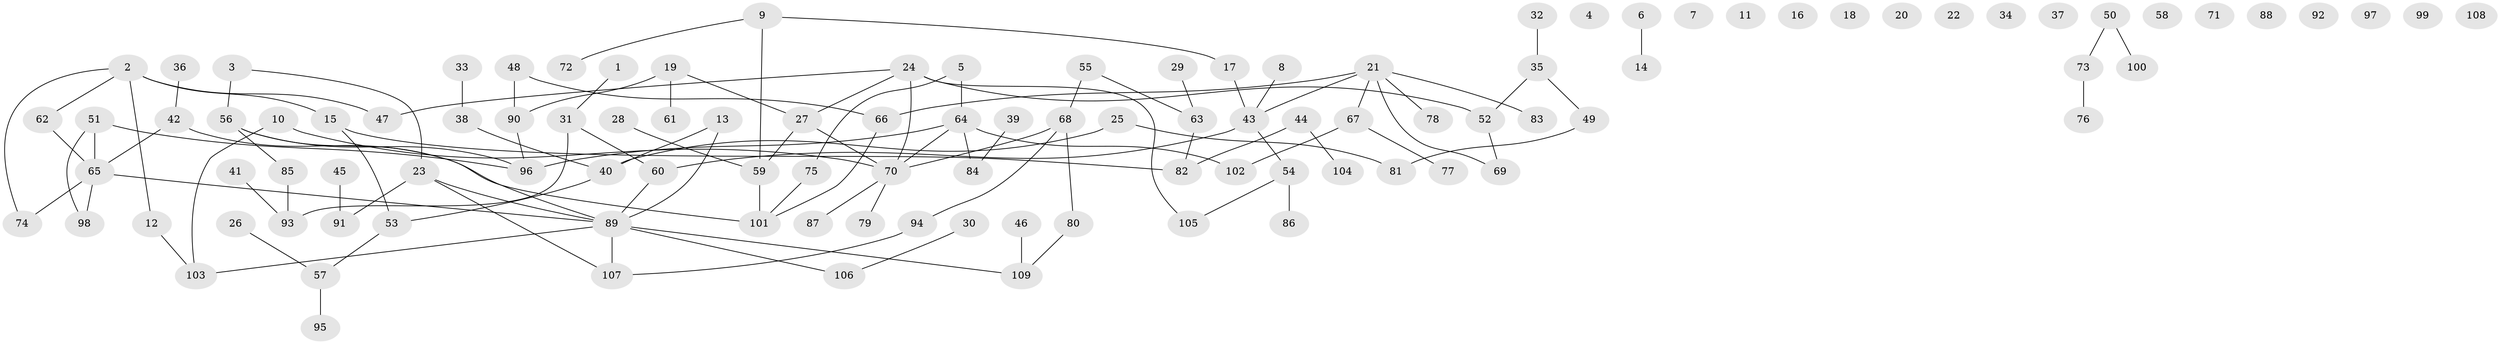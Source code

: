 // Generated by graph-tools (version 1.1) at 2025/00/03/09/25 03:00:49]
// undirected, 109 vertices, 114 edges
graph export_dot {
graph [start="1"]
  node [color=gray90,style=filled];
  1;
  2;
  3;
  4;
  5;
  6;
  7;
  8;
  9;
  10;
  11;
  12;
  13;
  14;
  15;
  16;
  17;
  18;
  19;
  20;
  21;
  22;
  23;
  24;
  25;
  26;
  27;
  28;
  29;
  30;
  31;
  32;
  33;
  34;
  35;
  36;
  37;
  38;
  39;
  40;
  41;
  42;
  43;
  44;
  45;
  46;
  47;
  48;
  49;
  50;
  51;
  52;
  53;
  54;
  55;
  56;
  57;
  58;
  59;
  60;
  61;
  62;
  63;
  64;
  65;
  66;
  67;
  68;
  69;
  70;
  71;
  72;
  73;
  74;
  75;
  76;
  77;
  78;
  79;
  80;
  81;
  82;
  83;
  84;
  85;
  86;
  87;
  88;
  89;
  90;
  91;
  92;
  93;
  94;
  95;
  96;
  97;
  98;
  99;
  100;
  101;
  102;
  103;
  104;
  105;
  106;
  107;
  108;
  109;
  1 -- 31;
  2 -- 12;
  2 -- 15;
  2 -- 47;
  2 -- 62;
  2 -- 74;
  3 -- 23;
  3 -- 56;
  5 -- 64;
  5 -- 75;
  6 -- 14;
  8 -- 43;
  9 -- 17;
  9 -- 59;
  9 -- 72;
  10 -- 70;
  10 -- 103;
  12 -- 103;
  13 -- 40;
  13 -- 89;
  15 -- 53;
  15 -- 82;
  17 -- 43;
  19 -- 27;
  19 -- 61;
  19 -- 90;
  21 -- 43;
  21 -- 66;
  21 -- 67;
  21 -- 69;
  21 -- 78;
  21 -- 83;
  23 -- 89;
  23 -- 91;
  23 -- 107;
  24 -- 27;
  24 -- 47;
  24 -- 52;
  24 -- 70;
  24 -- 105;
  25 -- 40;
  25 -- 81;
  26 -- 57;
  27 -- 59;
  27 -- 70;
  28 -- 59;
  29 -- 63;
  30 -- 106;
  31 -- 60;
  31 -- 93;
  32 -- 35;
  33 -- 38;
  35 -- 49;
  35 -- 52;
  36 -- 42;
  38 -- 40;
  39 -- 84;
  40 -- 53;
  41 -- 93;
  42 -- 65;
  42 -- 101;
  43 -- 54;
  43 -- 60;
  44 -- 82;
  44 -- 104;
  45 -- 91;
  46 -- 109;
  48 -- 66;
  48 -- 90;
  49 -- 81;
  50 -- 73;
  50 -- 100;
  51 -- 65;
  51 -- 96;
  51 -- 98;
  52 -- 69;
  53 -- 57;
  54 -- 86;
  54 -- 105;
  55 -- 63;
  55 -- 68;
  56 -- 85;
  56 -- 89;
  56 -- 96;
  57 -- 95;
  59 -- 101;
  60 -- 89;
  62 -- 65;
  63 -- 82;
  64 -- 70;
  64 -- 84;
  64 -- 96;
  64 -- 102;
  65 -- 74;
  65 -- 89;
  65 -- 98;
  66 -- 101;
  67 -- 77;
  67 -- 102;
  68 -- 70;
  68 -- 80;
  68 -- 94;
  70 -- 79;
  70 -- 87;
  73 -- 76;
  75 -- 101;
  80 -- 109;
  85 -- 93;
  89 -- 103;
  89 -- 106;
  89 -- 107;
  89 -- 109;
  90 -- 96;
  94 -- 107;
}
